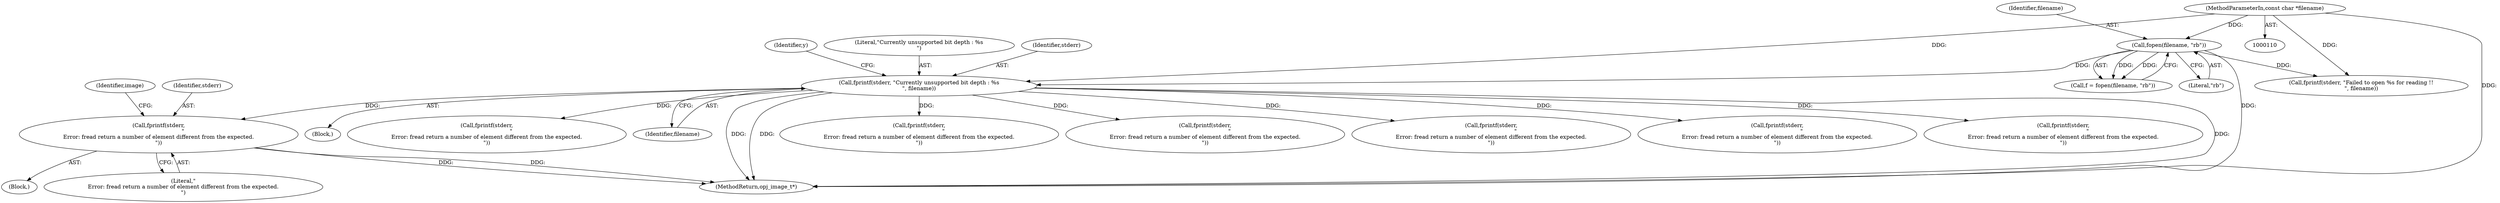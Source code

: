 digraph "0_openjpeg_2cd30c2b06ce332dede81cccad8b334cde997281_1@API" {
"1000665" [label="(Call,fprintf(stderr,\n                            \"\nError: fread return a number of element different from the expected.\n\"))"];
"1000758" [label="(Call,fprintf(stderr, \"Currently unsupported bit depth : %s\n\", filename))"];
"1000135" [label="(Call,fopen(filename, \"rb\"))"];
"1000111" [label="(MethodParameterIn,const char *filename)"];
"1000142" [label="(Call,fprintf(stderr, \"Failed to open %s for reading !!\n\", filename))"];
"1000111" [label="(MethodParameterIn,const char *filename)"];
"1000669" [label="(Identifier,image)"];
"1000760" [label="(Literal,\"Currently unsupported bit depth : %s\n\")"];
"1000683" [label="(Call,fprintf(stderr,\n                            \"\nError: fread return a number of element different from the expected.\n\"))"];
"1000538" [label="(Call,fprintf(stderr,\n                            \"\nError: fread return a number of element different from the expected.\n\"))"];
"1000701" [label="(Call,fprintf(stderr,\n                            \"\nError: fread return a number of element different from the expected.\n\"))"];
"1000759" [label="(Identifier,stderr)"];
"1000556" [label="(Call,fprintf(stderr,\n                            \"\nError: fread return a number of element different from the expected.\n\"))"];
"1000758" [label="(Call,fprintf(stderr, \"Currently unsupported bit depth : %s\n\", filename))"];
"1000574" [label="(Call,fprintf(stderr,\n                            \"\nError: fread return a number of element different from the expected.\n\"))"];
"1000757" [label="(Block,)"];
"1000135" [label="(Call,fopen(filename, \"rb\"))"];
"1000136" [label="(Identifier,filename)"];
"1000485" [label="(Identifier,y)"];
"1000133" [label="(Call,f = fopen(filename, \"rb\"))"];
"1000647" [label="(Call,fprintf(stderr,\n                            \"\nError: fread return a number of element different from the expected.\n\"))"];
"1000664" [label="(Block,)"];
"1000667" [label="(Literal,\"\nError: fread return a number of element different from the expected.\n\")"];
"1000666" [label="(Identifier,stderr)"];
"1000761" [label="(Identifier,filename)"];
"1000766" [label="(MethodReturn,opj_image_t*)"];
"1000137" [label="(Literal,\"rb\")"];
"1000665" [label="(Call,fprintf(stderr,\n                            \"\nError: fread return a number of element different from the expected.\n\"))"];
"1000665" -> "1000664"  [label="AST: "];
"1000665" -> "1000667"  [label="CFG: "];
"1000666" -> "1000665"  [label="AST: "];
"1000667" -> "1000665"  [label="AST: "];
"1000669" -> "1000665"  [label="CFG: "];
"1000665" -> "1000766"  [label="DDG: "];
"1000665" -> "1000766"  [label="DDG: "];
"1000758" -> "1000665"  [label="DDG: "];
"1000758" -> "1000757"  [label="AST: "];
"1000758" -> "1000761"  [label="CFG: "];
"1000759" -> "1000758"  [label="AST: "];
"1000760" -> "1000758"  [label="AST: "];
"1000761" -> "1000758"  [label="AST: "];
"1000485" -> "1000758"  [label="CFG: "];
"1000758" -> "1000766"  [label="DDG: "];
"1000758" -> "1000766"  [label="DDG: "];
"1000758" -> "1000766"  [label="DDG: "];
"1000758" -> "1000538"  [label="DDG: "];
"1000758" -> "1000556"  [label="DDG: "];
"1000758" -> "1000574"  [label="DDG: "];
"1000758" -> "1000647"  [label="DDG: "];
"1000758" -> "1000683"  [label="DDG: "];
"1000758" -> "1000701"  [label="DDG: "];
"1000135" -> "1000758"  [label="DDG: "];
"1000111" -> "1000758"  [label="DDG: "];
"1000135" -> "1000133"  [label="AST: "];
"1000135" -> "1000137"  [label="CFG: "];
"1000136" -> "1000135"  [label="AST: "];
"1000137" -> "1000135"  [label="AST: "];
"1000133" -> "1000135"  [label="CFG: "];
"1000135" -> "1000766"  [label="DDG: "];
"1000135" -> "1000133"  [label="DDG: "];
"1000135" -> "1000133"  [label="DDG: "];
"1000111" -> "1000135"  [label="DDG: "];
"1000135" -> "1000142"  [label="DDG: "];
"1000111" -> "1000110"  [label="AST: "];
"1000111" -> "1000766"  [label="DDG: "];
"1000111" -> "1000142"  [label="DDG: "];
}
